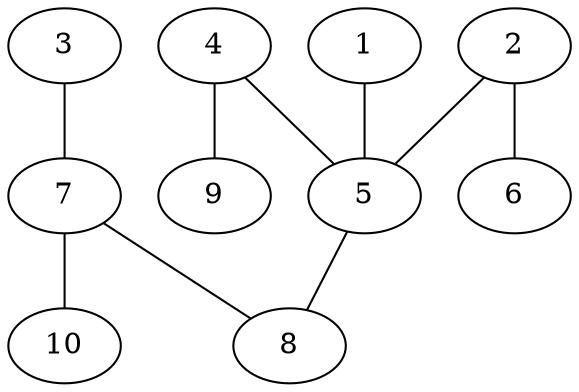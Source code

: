 graph arbol_dijkstra_G_1 {
    1;
    5;
    4;
    8;
    2;
    6;
    9;
    7;
    10;
    3;
    2 -- 5;
    3 -- 7;
    4 -- 5;
    1 -- 5;
    2 -- 6;
    7 -- 8;
    5 -- 8;
    4 -- 9;
    7 -- 10;
}